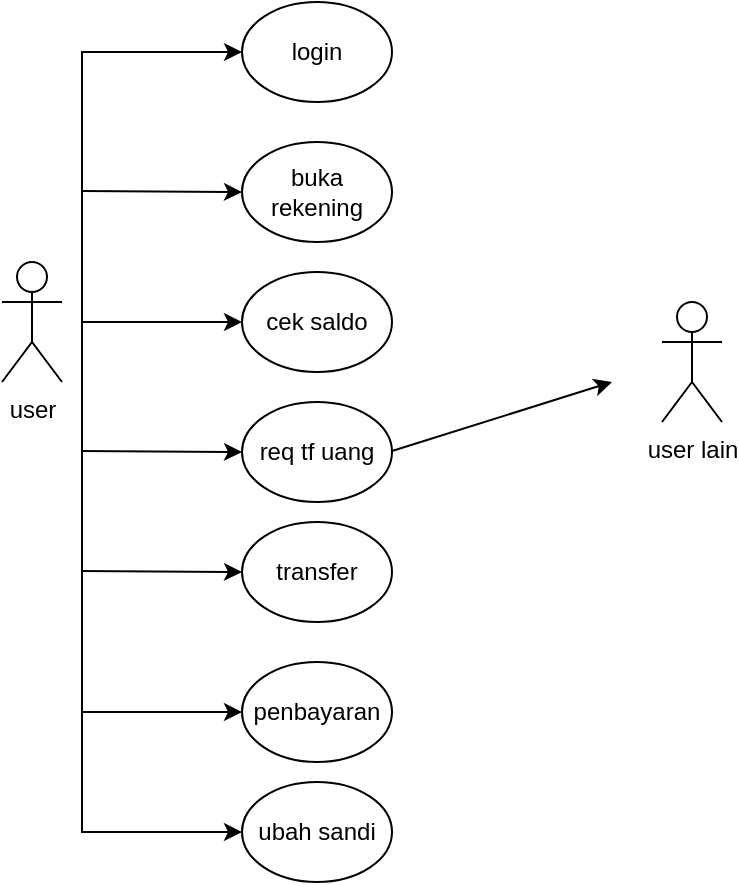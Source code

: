 <mxfile version="20.0.4" type="device"><diagram id="Juf7shnm-LsfWA7MuJxr" name="Page-1"><mxGraphModel dx="1038" dy="571" grid="1" gridSize="10" guides="1" tooltips="1" connect="1" arrows="1" fold="1" page="1" pageScale="1" pageWidth="1169" pageHeight="1654" math="0" shadow="0"><root><mxCell id="0"/><mxCell id="1" parent="0"/><mxCell id="VAyTJW4eAXs_OgHA4X0l-1" value="user" style="shape=umlActor;verticalLabelPosition=bottom;verticalAlign=top;html=1;outlineConnect=0;" vertex="1" parent="1"><mxGeometry x="140" y="220" width="30" height="60" as="geometry"/></mxCell><mxCell id="VAyTJW4eAXs_OgHA4X0l-2" value="login" style="ellipse;whiteSpace=wrap;html=1;" vertex="1" parent="1"><mxGeometry x="260" y="90" width="75" height="50" as="geometry"/></mxCell><mxCell id="VAyTJW4eAXs_OgHA4X0l-4" value="buka rekening" style="ellipse;whiteSpace=wrap;html=1;" vertex="1" parent="1"><mxGeometry x="260" y="160" width="75" height="50" as="geometry"/></mxCell><mxCell id="VAyTJW4eAXs_OgHA4X0l-5" value="cek saldo" style="ellipse;whiteSpace=wrap;html=1;" vertex="1" parent="1"><mxGeometry x="260" y="225" width="75" height="50" as="geometry"/></mxCell><mxCell id="VAyTJW4eAXs_OgHA4X0l-6" value="transfer" style="ellipse;whiteSpace=wrap;html=1;" vertex="1" parent="1"><mxGeometry x="260" y="350" width="75" height="50" as="geometry"/></mxCell><mxCell id="VAyTJW4eAXs_OgHA4X0l-7" value="ubah sandi" style="ellipse;whiteSpace=wrap;html=1;" vertex="1" parent="1"><mxGeometry x="260" y="480" width="75" height="50" as="geometry"/></mxCell><mxCell id="VAyTJW4eAXs_OgHA4X0l-8" value="req tf uang" style="ellipse;whiteSpace=wrap;html=1;" vertex="1" parent="1"><mxGeometry x="260" y="290" width="75" height="50" as="geometry"/></mxCell><mxCell id="VAyTJW4eAXs_OgHA4X0l-9" value="" style="endArrow=classic;html=1;rounded=0;entryX=0;entryY=0.5;entryDx=0;entryDy=0;" edge="1" parent="1" target="VAyTJW4eAXs_OgHA4X0l-5"><mxGeometry width="50" height="50" relative="1" as="geometry"><mxPoint x="180" y="250" as="sourcePoint"/><mxPoint x="240" y="250" as="targetPoint"/><Array as="points"><mxPoint x="200" y="250"/></Array></mxGeometry></mxCell><mxCell id="VAyTJW4eAXs_OgHA4X0l-10" value="" style="endArrow=classic;html=1;rounded=0;entryX=0;entryY=0.5;entryDx=0;entryDy=0;" edge="1" parent="1" target="VAyTJW4eAXs_OgHA4X0l-2"><mxGeometry width="50" height="50" relative="1" as="geometry"><mxPoint x="180" y="250" as="sourcePoint"/><mxPoint x="220" y="140" as="targetPoint"/><Array as="points"><mxPoint x="180" y="160"/><mxPoint x="180" y="115"/></Array></mxGeometry></mxCell><mxCell id="VAyTJW4eAXs_OgHA4X0l-11" value="" style="endArrow=classic;html=1;rounded=0;entryX=0;entryY=0.5;entryDx=0;entryDy=0;" edge="1" parent="1" target="VAyTJW4eAXs_OgHA4X0l-4"><mxGeometry width="50" height="50" relative="1" as="geometry"><mxPoint x="180" y="184.5" as="sourcePoint"/><mxPoint x="250" y="184.5" as="targetPoint"/></mxGeometry></mxCell><mxCell id="VAyTJW4eAXs_OgHA4X0l-12" value="" style="endArrow=classic;html=1;rounded=0;entryX=0;entryY=0.5;entryDx=0;entryDy=0;" edge="1" parent="1"><mxGeometry width="50" height="50" relative="1" as="geometry"><mxPoint x="180" y="314.5" as="sourcePoint"/><mxPoint x="260" y="315" as="targetPoint"/></mxGeometry></mxCell><mxCell id="VAyTJW4eAXs_OgHA4X0l-13" value="" style="endArrow=classic;html=1;rounded=0;entryX=0;entryY=0.5;entryDx=0;entryDy=0;" edge="1" parent="1"><mxGeometry width="50" height="50" relative="1" as="geometry"><mxPoint x="180" y="374.5" as="sourcePoint"/><mxPoint x="260" y="375" as="targetPoint"/></mxGeometry></mxCell><mxCell id="VAyTJW4eAXs_OgHA4X0l-14" value="" style="endArrow=classic;html=1;rounded=0;entryX=0;entryY=0.5;entryDx=0;entryDy=0;" edge="1" parent="1"><mxGeometry width="50" height="50" relative="1" as="geometry"><mxPoint x="180" y="250" as="sourcePoint"/><mxPoint x="260" y="445" as="targetPoint"/><Array as="points"><mxPoint x="180" y="445"/></Array></mxGeometry></mxCell><mxCell id="VAyTJW4eAXs_OgHA4X0l-15" value="user lain" style="shape=umlActor;verticalLabelPosition=bottom;verticalAlign=top;html=1;outlineConnect=0;" vertex="1" parent="1"><mxGeometry x="470" y="240" width="30" height="60" as="geometry"/></mxCell><mxCell id="VAyTJW4eAXs_OgHA4X0l-18" value="" style="endArrow=classic;html=1;rounded=0;" edge="1" parent="1"><mxGeometry width="50" height="50" relative="1" as="geometry"><mxPoint x="335" y="314.5" as="sourcePoint"/><mxPoint x="445" y="280" as="targetPoint"/></mxGeometry></mxCell><mxCell id="VAyTJW4eAXs_OgHA4X0l-20" value="penbayaran" style="ellipse;whiteSpace=wrap;html=1;" vertex="1" parent="1"><mxGeometry x="260" y="420" width="75" height="50" as="geometry"/></mxCell><mxCell id="VAyTJW4eAXs_OgHA4X0l-21" value="" style="endArrow=classic;html=1;rounded=0;entryX=0;entryY=0.5;entryDx=0;entryDy=0;" edge="1" parent="1"><mxGeometry width="50" height="50" relative="1" as="geometry"><mxPoint x="180" y="440" as="sourcePoint"/><mxPoint x="260" y="505" as="targetPoint"/><Array as="points"><mxPoint x="180" y="505"/></Array></mxGeometry></mxCell></root></mxGraphModel></diagram></mxfile>